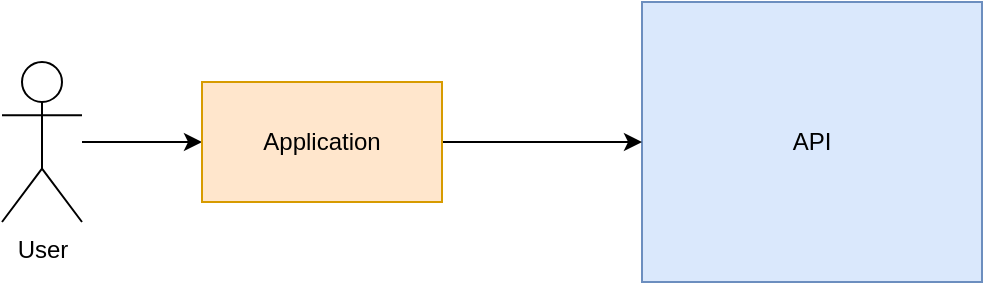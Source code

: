 <mxfile version="24.4.9" type="github">
  <diagram name="Page-1" id="ilYK1RVeM7uWJUXFn6Yt">
    <mxGraphModel dx="1050" dy="511" grid="1" gridSize="10" guides="1" tooltips="1" connect="1" arrows="1" fold="1" page="1" pageScale="1" pageWidth="827" pageHeight="1169" math="0" shadow="0">
      <root>
        <mxCell id="0" />
        <mxCell id="1" parent="0" />
        <mxCell id="eazCVIHi76XQtwkT_GXv-6" style="edgeStyle=orthogonalEdgeStyle;rounded=0;orthogonalLoop=1;jettySize=auto;html=1;entryX=0;entryY=0.5;entryDx=0;entryDy=0;" edge="1" parent="1" source="eazCVIHi76XQtwkT_GXv-1" target="eazCVIHi76XQtwkT_GXv-5">
          <mxGeometry relative="1" as="geometry" />
        </mxCell>
        <mxCell id="eazCVIHi76XQtwkT_GXv-1" value="User" style="shape=umlActor;verticalLabelPosition=bottom;verticalAlign=top;html=1;outlineConnect=0;" vertex="1" parent="1">
          <mxGeometry x="40" y="200" width="40" height="80" as="geometry" />
        </mxCell>
        <mxCell id="eazCVIHi76XQtwkT_GXv-2" value="API" style="rounded=0;whiteSpace=wrap;html=1;fillColor=#dae8fc;strokeColor=#6c8ebf;" vertex="1" parent="1">
          <mxGeometry x="360" y="170" width="170" height="140" as="geometry" />
        </mxCell>
        <mxCell id="eazCVIHi76XQtwkT_GXv-7" style="edgeStyle=orthogonalEdgeStyle;rounded=0;orthogonalLoop=1;jettySize=auto;html=1;exitX=1;exitY=0.5;exitDx=0;exitDy=0;entryX=0;entryY=0.5;entryDx=0;entryDy=0;" edge="1" parent="1" source="eazCVIHi76XQtwkT_GXv-5" target="eazCVIHi76XQtwkT_GXv-2">
          <mxGeometry relative="1" as="geometry" />
        </mxCell>
        <mxCell id="eazCVIHi76XQtwkT_GXv-5" value="Application " style="rounded=0;whiteSpace=wrap;html=1;fillColor=#ffe6cc;strokeColor=#d79b00;" vertex="1" parent="1">
          <mxGeometry x="140" y="210" width="120" height="60" as="geometry" />
        </mxCell>
      </root>
    </mxGraphModel>
  </diagram>
</mxfile>
